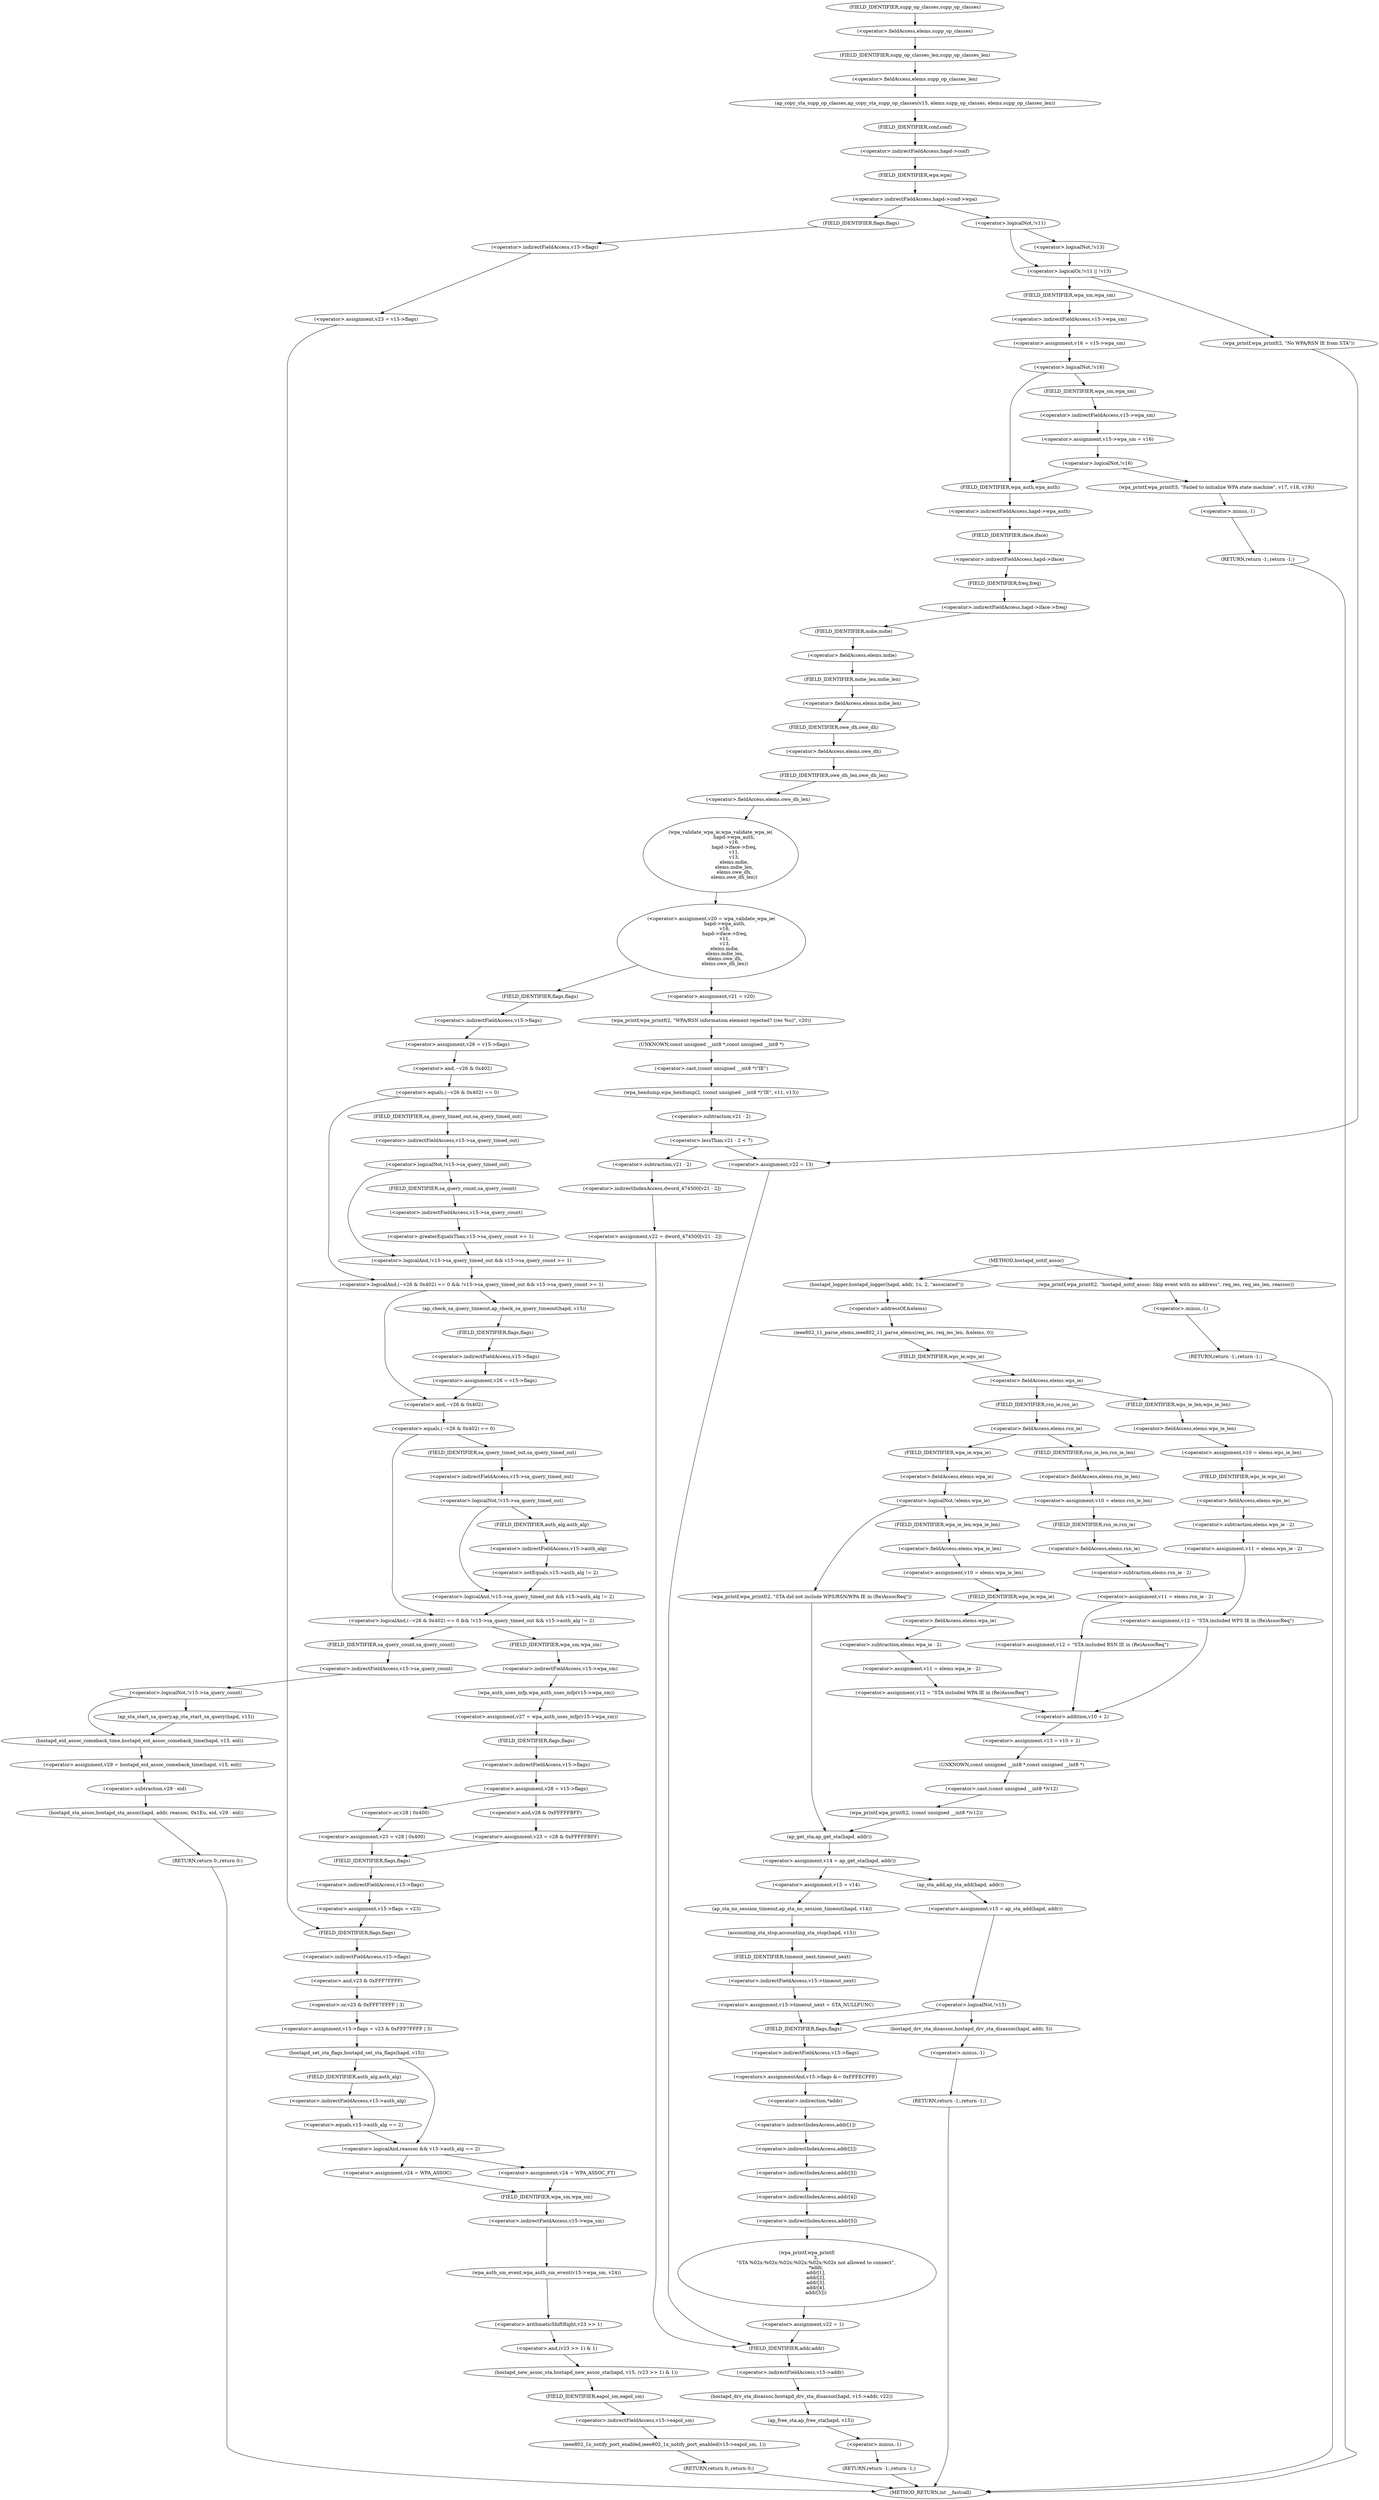digraph hostapd_notif_assoc {  
"1000153" [label = "(hostapd_logger,hostapd_logger(hapd, addr, 1u, 2, \"associated\"))" ]
"1000159" [label = "(ieee802_11_parse_elems,ieee802_11_parse_elems(req_ies, req_ies_len, &elems, 0))" ]
"1000162" [label = "(<operator>.addressOf,&elems)" ]
"1000166" [label = "(<operator>.fieldAccess,elems.wps_ie)" ]
"1000168" [label = "(FIELD_IDENTIFIER,wps_ie,wps_ie)" ]
"1000170" [label = "(<operator>.assignment,v10 = elems.wps_ie_len)" ]
"1000172" [label = "(<operator>.fieldAccess,elems.wps_ie_len)" ]
"1000174" [label = "(FIELD_IDENTIFIER,wps_ie_len,wps_ie_len)" ]
"1000175" [label = "(<operator>.assignment,v11 = elems.wps_ie - 2)" ]
"1000177" [label = "(<operator>.subtraction,elems.wps_ie - 2)" ]
"1000178" [label = "(<operator>.fieldAccess,elems.wps_ie)" ]
"1000180" [label = "(FIELD_IDENTIFIER,wps_ie,wps_ie)" ]
"1000182" [label = "(<operator>.assignment,v12 = \"STA included WPS IE in (Re)AssocReq\")" ]
"1000187" [label = "(<operator>.fieldAccess,elems.rsn_ie)" ]
"1000189" [label = "(FIELD_IDENTIFIER,rsn_ie,rsn_ie)" ]
"1000191" [label = "(<operator>.assignment,v10 = elems.rsn_ie_len)" ]
"1000193" [label = "(<operator>.fieldAccess,elems.rsn_ie_len)" ]
"1000195" [label = "(FIELD_IDENTIFIER,rsn_ie_len,rsn_ie_len)" ]
"1000196" [label = "(<operator>.assignment,v11 = elems.rsn_ie - 2)" ]
"1000198" [label = "(<operator>.subtraction,elems.rsn_ie - 2)" ]
"1000199" [label = "(<operator>.fieldAccess,elems.rsn_ie)" ]
"1000201" [label = "(FIELD_IDENTIFIER,rsn_ie,rsn_ie)" ]
"1000203" [label = "(<operator>.assignment,v12 = \"STA included RSN IE in (Re)AssocReq\")" ]
"1000209" [label = "(<operator>.logicalNot,!elems.wpa_ie)" ]
"1000210" [label = "(<operator>.fieldAccess,elems.wpa_ie)" ]
"1000212" [label = "(FIELD_IDENTIFIER,wpa_ie,wpa_ie)" ]
"1000216" [label = "(wpa_printf,wpa_printf(2, \"STA did not include WPS/RSN/WPA IE in (Re)AssocReq\"))" ]
"1000220" [label = "(<operator>.assignment,v14 = ap_get_sta(hapd, addr))" ]
"1000222" [label = "(ap_get_sta,ap_get_sta(hapd, addr))" ]
"1000228" [label = "(<operator>.assignment,v15 = v14)" ]
"1000231" [label = "(ap_sta_no_session_timeout,ap_sta_no_session_timeout(hapd, v14))" ]
"1000234" [label = "(accounting_sta_stop,accounting_sta_stop(hapd, v15))" ]
"1000237" [label = "(<operator>.assignment,v15->timeout_next = STA_NULLFUNC)" ]
"1000238" [label = "(<operator>.indirectFieldAccess,v15->timeout_next)" ]
"1000240" [label = "(FIELD_IDENTIFIER,timeout_next,timeout_next)" ]
"1000244" [label = "(<operator>.assignment,v15 = ap_sta_add(hapd, addr))" ]
"1000246" [label = "(ap_sta_add,ap_sta_add(hapd, addr))" ]
"1000250" [label = "(<operator>.logicalNot,!v15)" ]
"1000253" [label = "(hostapd_drv_sta_disassoc,hostapd_drv_sta_disassoc(hapd, addr, 5))" ]
"1000257" [label = "(RETURN,return -1;,return -1;)" ]
"1000258" [label = "(<operator>.minus,-1)" ]
"1000260" [label = "(<operators>.assignmentAnd,v15->flags &= 0xFFFECFFF)" ]
"1000261" [label = "(<operator>.indirectFieldAccess,v15->flags)" ]
"1000263" [label = "(FIELD_IDENTIFIER,flags,flags)" ]
"1000266" [label = "(wpa_printf,wpa_printf(\n            3,\n            \"STA %02x:%02x:%02x:%02x:%02x:%02x not allowed to connect\",\n            *addr,\n            addr[1],\n            addr[2],\n            addr[3],\n            addr[4],\n            addr[5]))" ]
"1000269" [label = "(<operator>.indirection,*addr)" ]
"1000271" [label = "(<operator>.indirectIndexAccess,addr[1])" ]
"1000274" [label = "(<operator>.indirectIndexAccess,addr[2])" ]
"1000277" [label = "(<operator>.indirectIndexAccess,addr[3])" ]
"1000280" [label = "(<operator>.indirectIndexAccess,addr[4])" ]
"1000283" [label = "(<operator>.indirectIndexAccess,addr[5])" ]
"1000286" [label = "(<operator>.assignment,v22 = 1)" ]
"1000290" [label = "(ap_copy_sta_supp_op_classes,ap_copy_sta_supp_op_classes(v15, elems.supp_op_classes, elems.supp_op_classes_len))" ]
"1000292" [label = "(<operator>.fieldAccess,elems.supp_op_classes)" ]
"1000294" [label = "(FIELD_IDENTIFIER,supp_op_classes,supp_op_classes)" ]
"1000295" [label = "(<operator>.fieldAccess,elems.supp_op_classes_len)" ]
"1000297" [label = "(FIELD_IDENTIFIER,supp_op_classes_len,supp_op_classes_len)" ]
"1000299" [label = "(<operator>.indirectFieldAccess,hapd->conf->wpa)" ]
"1000300" [label = "(<operator>.indirectFieldAccess,hapd->conf)" ]
"1000302" [label = "(FIELD_IDENTIFIER,conf,conf)" ]
"1000303" [label = "(FIELD_IDENTIFIER,wpa,wpa)" ]
"1000306" [label = "(<operator>.logicalOr,!v11 || !v13)" ]
"1000307" [label = "(<operator>.logicalNot,!v11)" ]
"1000309" [label = "(<operator>.logicalNot,!v13)" ]
"1000312" [label = "(wpa_printf,wpa_printf(2, \"No WPA/RSN IE from STA\"))" ]
"1000316" [label = "(<operator>.assignment,v16 = v15->wpa_sm)" ]
"1000318" [label = "(<operator>.indirectFieldAccess,v15->wpa_sm)" ]
"1000320" [label = "(FIELD_IDENTIFIER,wpa_sm,wpa_sm)" ]
"1000322" [label = "(<operator>.logicalNot,!v16)" ]
"1000325" [label = "(<operator>.assignment,v15->wpa_sm = v16)" ]
"1000326" [label = "(<operator>.indirectFieldAccess,v15->wpa_sm)" ]
"1000328" [label = "(FIELD_IDENTIFIER,wpa_sm,wpa_sm)" ]
"1000331" [label = "(<operator>.logicalNot,!v16)" ]
"1000334" [label = "(wpa_printf,wpa_printf(5, \"Failed to initialize WPA state machine\", v17, v18, v19))" ]
"1000340" [label = "(RETURN,return -1;,return -1;)" ]
"1000341" [label = "(<operator>.minus,-1)" ]
"1000343" [label = "(<operator>.assignment,v20 = wpa_validate_wpa_ie(\n                  hapd->wpa_auth,\n                  v16,\n                  hapd->iface->freq,\n                  v11,\n                  v13,\n                  elems.mdie,\n                  elems.mdie_len,\n                  elems.owe_dh,\n                  elems.owe_dh_len))" ]
"1000345" [label = "(wpa_validate_wpa_ie,wpa_validate_wpa_ie(\n                  hapd->wpa_auth,\n                  v16,\n                  hapd->iface->freq,\n                  v11,\n                  v13,\n                  elems.mdie,\n                  elems.mdie_len,\n                  elems.owe_dh,\n                  elems.owe_dh_len))" ]
"1000346" [label = "(<operator>.indirectFieldAccess,hapd->wpa_auth)" ]
"1000348" [label = "(FIELD_IDENTIFIER,wpa_auth,wpa_auth)" ]
"1000350" [label = "(<operator>.indirectFieldAccess,hapd->iface->freq)" ]
"1000351" [label = "(<operator>.indirectFieldAccess,hapd->iface)" ]
"1000353" [label = "(FIELD_IDENTIFIER,iface,iface)" ]
"1000354" [label = "(FIELD_IDENTIFIER,freq,freq)" ]
"1000357" [label = "(<operator>.fieldAccess,elems.mdie)" ]
"1000359" [label = "(FIELD_IDENTIFIER,mdie,mdie)" ]
"1000360" [label = "(<operator>.fieldAccess,elems.mdie_len)" ]
"1000362" [label = "(FIELD_IDENTIFIER,mdie_len,mdie_len)" ]
"1000363" [label = "(<operator>.fieldAccess,elems.owe_dh)" ]
"1000365" [label = "(FIELD_IDENTIFIER,owe_dh,owe_dh)" ]
"1000366" [label = "(<operator>.fieldAccess,elems.owe_dh_len)" ]
"1000368" [label = "(FIELD_IDENTIFIER,owe_dh_len,owe_dh_len)" ]
"1000372" [label = "(<operator>.assignment,v21 = v20)" ]
"1000375" [label = "(wpa_printf,wpa_printf(2, \"WPA/RSN information element rejected? (res %u)\", v20))" ]
"1000379" [label = "(wpa_hexdump,wpa_hexdump(2, (const unsigned __int8 *)\"IE\", v11, v13))" ]
"1000381" [label = "(<operator>.cast,(const unsigned __int8 *)\"IE\")" ]
"1000382" [label = "(UNKNOWN,const unsigned __int8 *,const unsigned __int8 *)" ]
"1000387" [label = "(<operator>.lessThan,v21 - 2 < 7)" ]
"1000388" [label = "(<operator>.subtraction,v21 - 2)" ]
"1000393" [label = "(<operator>.assignment,v22 = dword_474500[v21 - 2])" ]
"1000395" [label = "(<operator>.indirectIndexAccess,dword_474500[v21 - 2])" ]
"1000397" [label = "(<operator>.subtraction,v21 - 2)" ]
"1000401" [label = "(hostapd_drv_sta_disassoc,hostapd_drv_sta_disassoc(hapd, v15->addr, v22))" ]
"1000403" [label = "(<operator>.indirectFieldAccess,v15->addr)" ]
"1000405" [label = "(FIELD_IDENTIFIER,addr,addr)" ]
"1000407" [label = "(ap_free_sta,ap_free_sta(hapd, v15))" ]
"1000410" [label = "(RETURN,return -1;,return -1;)" ]
"1000411" [label = "(<operator>.minus,-1)" ]
"1000414" [label = "(<operator>.assignment,v22 = 13)" ]
"1000418" [label = "(<operator>.assignment,v26 = v15->flags)" ]
"1000420" [label = "(<operator>.indirectFieldAccess,v15->flags)" ]
"1000422" [label = "(FIELD_IDENTIFIER,flags,flags)" ]
"1000424" [label = "(<operator>.logicalAnd,(~v26 & 0x402) == 0 && !v15->sa_query_timed_out && v15->sa_query_count >= 1)" ]
"1000425" [label = "(<operator>.equals,(~v26 & 0x402) == 0)" ]
"1000426" [label = "(<operator>.and,~v26 & 0x402)" ]
"1000430" [label = "(<operator>.logicalAnd,!v15->sa_query_timed_out && v15->sa_query_count >= 1)" ]
"1000431" [label = "(<operator>.logicalNot,!v15->sa_query_timed_out)" ]
"1000432" [label = "(<operator>.indirectFieldAccess,v15->sa_query_timed_out)" ]
"1000434" [label = "(FIELD_IDENTIFIER,sa_query_timed_out,sa_query_timed_out)" ]
"1000435" [label = "(<operator>.greaterEqualsThan,v15->sa_query_count >= 1)" ]
"1000436" [label = "(<operator>.indirectFieldAccess,v15->sa_query_count)" ]
"1000438" [label = "(FIELD_IDENTIFIER,sa_query_count,sa_query_count)" ]
"1000441" [label = "(ap_check_sa_query_timeout,ap_check_sa_query_timeout(hapd, v15))" ]
"1000444" [label = "(<operator>.assignment,v26 = v15->flags)" ]
"1000446" [label = "(<operator>.indirectFieldAccess,v15->flags)" ]
"1000448" [label = "(FIELD_IDENTIFIER,flags,flags)" ]
"1000450" [label = "(<operator>.logicalAnd,(~v26 & 0x402) == 0 && !v15->sa_query_timed_out && v15->auth_alg != 2)" ]
"1000451" [label = "(<operator>.equals,(~v26 & 0x402) == 0)" ]
"1000452" [label = "(<operator>.and,~v26 & 0x402)" ]
"1000456" [label = "(<operator>.logicalAnd,!v15->sa_query_timed_out && v15->auth_alg != 2)" ]
"1000457" [label = "(<operator>.logicalNot,!v15->sa_query_timed_out)" ]
"1000458" [label = "(<operator>.indirectFieldAccess,v15->sa_query_timed_out)" ]
"1000460" [label = "(FIELD_IDENTIFIER,sa_query_timed_out,sa_query_timed_out)" ]
"1000461" [label = "(<operator>.notEquals,v15->auth_alg != 2)" ]
"1000462" [label = "(<operator>.indirectFieldAccess,v15->auth_alg)" ]
"1000464" [label = "(FIELD_IDENTIFIER,auth_alg,auth_alg)" ]
"1000468" [label = "(<operator>.logicalNot,!v15->sa_query_count)" ]
"1000469" [label = "(<operator>.indirectFieldAccess,v15->sa_query_count)" ]
"1000471" [label = "(FIELD_IDENTIFIER,sa_query_count,sa_query_count)" ]
"1000472" [label = "(ap_sta_start_sa_query,ap_sta_start_sa_query(hapd, v15))" ]
"1000475" [label = "(<operator>.assignment,v29 = hostapd_eid_assoc_comeback_time(hapd, v15, eid))" ]
"1000477" [label = "(hostapd_eid_assoc_comeback_time,hostapd_eid_assoc_comeback_time(hapd, v15, eid))" ]
"1000481" [label = "(hostapd_sta_assoc,hostapd_sta_assoc(hapd, addr, reassoc, 0x1Eu, eid, v29 - eid))" ]
"1000487" [label = "(<operator>.subtraction,v29 - eid)" ]
"1000490" [label = "(RETURN,return 0;,return 0;)" ]
"1000492" [label = "(<operator>.assignment,v27 = wpa_auth_uses_mfp(v15->wpa_sm))" ]
"1000494" [label = "(wpa_auth_uses_mfp,wpa_auth_uses_mfp(v15->wpa_sm))" ]
"1000495" [label = "(<operator>.indirectFieldAccess,v15->wpa_sm)" ]
"1000497" [label = "(FIELD_IDENTIFIER,wpa_sm,wpa_sm)" ]
"1000498" [label = "(<operator>.assignment,v28 = v15->flags)" ]
"1000500" [label = "(<operator>.indirectFieldAccess,v15->flags)" ]
"1000502" [label = "(FIELD_IDENTIFIER,flags,flags)" ]
"1000505" [label = "(<operator>.assignment,v23 = v28 | 0x400)" ]
"1000507" [label = "(<operator>.or,v28 | 0x400)" ]
"1000511" [label = "(<operator>.assignment,v23 = v28 & 0xFFFFFBFF)" ]
"1000513" [label = "(<operator>.and,v28 & 0xFFFFFBFF)" ]
"1000516" [label = "(<operator>.assignment,v15->flags = v23)" ]
"1000517" [label = "(<operator>.indirectFieldAccess,v15->flags)" ]
"1000519" [label = "(FIELD_IDENTIFIER,flags,flags)" ]
"1000523" [label = "(<operator>.assignment,v23 = v15->flags)" ]
"1000525" [label = "(<operator>.indirectFieldAccess,v15->flags)" ]
"1000527" [label = "(FIELD_IDENTIFIER,flags,flags)" ]
"1000528" [label = "(<operator>.assignment,v15->flags = v23 & 0xFFF7FFFF | 3)" ]
"1000529" [label = "(<operator>.indirectFieldAccess,v15->flags)" ]
"1000531" [label = "(FIELD_IDENTIFIER,flags,flags)" ]
"1000532" [label = "(<operator>.or,v23 & 0xFFF7FFFF | 3)" ]
"1000533" [label = "(<operator>.and,v23 & 0xFFF7FFFF)" ]
"1000537" [label = "(hostapd_set_sta_flags,hostapd_set_sta_flags(hapd, v15))" ]
"1000541" [label = "(<operator>.logicalAnd,reassoc && v15->auth_alg == 2)" ]
"1000543" [label = "(<operator>.equals,v15->auth_alg == 2)" ]
"1000544" [label = "(<operator>.indirectFieldAccess,v15->auth_alg)" ]
"1000546" [label = "(FIELD_IDENTIFIER,auth_alg,auth_alg)" ]
"1000548" [label = "(<operator>.assignment,v24 = WPA_ASSOC_FT)" ]
"1000552" [label = "(<operator>.assignment,v24 = WPA_ASSOC)" ]
"1000555" [label = "(wpa_auth_sm_event,wpa_auth_sm_event(v15->wpa_sm, v24))" ]
"1000556" [label = "(<operator>.indirectFieldAccess,v15->wpa_sm)" ]
"1000558" [label = "(FIELD_IDENTIFIER,wpa_sm,wpa_sm)" ]
"1000560" [label = "(hostapd_new_assoc_sta,hostapd_new_assoc_sta(hapd, v15, (v23 >> 1) & 1))" ]
"1000563" [label = "(<operator>.and,(v23 >> 1) & 1)" ]
"1000564" [label = "(<operator>.arithmeticShiftRight,v23 >> 1)" ]
"1000568" [label = "(ieee802_1x_notify_port_enabled,ieee802_1x_notify_port_enabled(v15->eapol_sm, 1))" ]
"1000569" [label = "(<operator>.indirectFieldAccess,v15->eapol_sm)" ]
"1000571" [label = "(FIELD_IDENTIFIER,eapol_sm,eapol_sm)" ]
"1000573" [label = "(RETURN,return 0;,return 0;)" ]
"1000575" [label = "(<operator>.assignment,v10 = elems.wpa_ie_len)" ]
"1000577" [label = "(<operator>.fieldAccess,elems.wpa_ie_len)" ]
"1000579" [label = "(FIELD_IDENTIFIER,wpa_ie_len,wpa_ie_len)" ]
"1000580" [label = "(<operator>.assignment,v11 = elems.wpa_ie - 2)" ]
"1000582" [label = "(<operator>.subtraction,elems.wpa_ie - 2)" ]
"1000583" [label = "(<operator>.fieldAccess,elems.wpa_ie)" ]
"1000585" [label = "(FIELD_IDENTIFIER,wpa_ie,wpa_ie)" ]
"1000587" [label = "(<operator>.assignment,v12 = \"STA included WPA IE in (Re)AssocReq\")" ]
"1000590" [label = "(<operator>.assignment,v13 = v10 + 2)" ]
"1000592" [label = "(<operator>.addition,v10 + 2)" ]
"1000595" [label = "(wpa_printf,wpa_printf(2, (const unsigned __int8 *)v12))" ]
"1000597" [label = "(<operator>.cast,(const unsigned __int8 *)v12)" ]
"1000598" [label = "(UNKNOWN,const unsigned __int8 *,const unsigned __int8 *)" ]
"1000601" [label = "(wpa_printf,wpa_printf(2, \"hostapd_notif_assoc: Skip event with no address\", req_ies, req_ies_len, reassoc))" ]
"1000607" [label = "(RETURN,return -1;,return -1;)" ]
"1000608" [label = "(<operator>.minus,-1)" ]
"1000122" [label = "(METHOD,hostapd_notif_assoc)" ]
"1000610" [label = "(METHOD_RETURN,int __fastcall)" ]
  "1000153" -> "1000162" 
  "1000159" -> "1000168" 
  "1000162" -> "1000159" 
  "1000166" -> "1000174" 
  "1000166" -> "1000189" 
  "1000168" -> "1000166" 
  "1000170" -> "1000180" 
  "1000172" -> "1000170" 
  "1000174" -> "1000172" 
  "1000175" -> "1000182" 
  "1000177" -> "1000175" 
  "1000178" -> "1000177" 
  "1000180" -> "1000178" 
  "1000182" -> "1000592" 
  "1000187" -> "1000195" 
  "1000187" -> "1000212" 
  "1000189" -> "1000187" 
  "1000191" -> "1000201" 
  "1000193" -> "1000191" 
  "1000195" -> "1000193" 
  "1000196" -> "1000203" 
  "1000198" -> "1000196" 
  "1000199" -> "1000198" 
  "1000201" -> "1000199" 
  "1000203" -> "1000592" 
  "1000209" -> "1000216" 
  "1000209" -> "1000579" 
  "1000210" -> "1000209" 
  "1000212" -> "1000210" 
  "1000216" -> "1000222" 
  "1000220" -> "1000228" 
  "1000220" -> "1000246" 
  "1000222" -> "1000220" 
  "1000228" -> "1000231" 
  "1000231" -> "1000234" 
  "1000234" -> "1000240" 
  "1000237" -> "1000263" 
  "1000238" -> "1000237" 
  "1000240" -> "1000238" 
  "1000244" -> "1000250" 
  "1000246" -> "1000244" 
  "1000250" -> "1000253" 
  "1000250" -> "1000263" 
  "1000253" -> "1000258" 
  "1000257" -> "1000610" 
  "1000258" -> "1000257" 
  "1000260" -> "1000269" 
  "1000261" -> "1000260" 
  "1000263" -> "1000261" 
  "1000266" -> "1000286" 
  "1000269" -> "1000271" 
  "1000271" -> "1000274" 
  "1000274" -> "1000277" 
  "1000277" -> "1000280" 
  "1000280" -> "1000283" 
  "1000283" -> "1000266" 
  "1000286" -> "1000405" 
  "1000290" -> "1000302" 
  "1000292" -> "1000297" 
  "1000294" -> "1000292" 
  "1000295" -> "1000290" 
  "1000297" -> "1000295" 
  "1000299" -> "1000307" 
  "1000299" -> "1000527" 
  "1000300" -> "1000303" 
  "1000302" -> "1000300" 
  "1000303" -> "1000299" 
  "1000306" -> "1000312" 
  "1000306" -> "1000320" 
  "1000307" -> "1000306" 
  "1000307" -> "1000309" 
  "1000309" -> "1000306" 
  "1000312" -> "1000414" 
  "1000316" -> "1000322" 
  "1000318" -> "1000316" 
  "1000320" -> "1000318" 
  "1000322" -> "1000328" 
  "1000322" -> "1000348" 
  "1000325" -> "1000331" 
  "1000326" -> "1000325" 
  "1000328" -> "1000326" 
  "1000331" -> "1000334" 
  "1000331" -> "1000348" 
  "1000334" -> "1000341" 
  "1000340" -> "1000610" 
  "1000341" -> "1000340" 
  "1000343" -> "1000372" 
  "1000343" -> "1000422" 
  "1000345" -> "1000343" 
  "1000346" -> "1000353" 
  "1000348" -> "1000346" 
  "1000350" -> "1000359" 
  "1000351" -> "1000354" 
  "1000353" -> "1000351" 
  "1000354" -> "1000350" 
  "1000357" -> "1000362" 
  "1000359" -> "1000357" 
  "1000360" -> "1000365" 
  "1000362" -> "1000360" 
  "1000363" -> "1000368" 
  "1000365" -> "1000363" 
  "1000366" -> "1000345" 
  "1000368" -> "1000366" 
  "1000372" -> "1000375" 
  "1000375" -> "1000382" 
  "1000379" -> "1000388" 
  "1000381" -> "1000379" 
  "1000382" -> "1000381" 
  "1000387" -> "1000397" 
  "1000387" -> "1000414" 
  "1000388" -> "1000387" 
  "1000393" -> "1000405" 
  "1000395" -> "1000393" 
  "1000397" -> "1000395" 
  "1000401" -> "1000407" 
  "1000403" -> "1000401" 
  "1000405" -> "1000403" 
  "1000407" -> "1000411" 
  "1000410" -> "1000610" 
  "1000411" -> "1000410" 
  "1000414" -> "1000405" 
  "1000418" -> "1000426" 
  "1000420" -> "1000418" 
  "1000422" -> "1000420" 
  "1000424" -> "1000441" 
  "1000424" -> "1000452" 
  "1000425" -> "1000424" 
  "1000425" -> "1000434" 
  "1000426" -> "1000425" 
  "1000430" -> "1000424" 
  "1000431" -> "1000430" 
  "1000431" -> "1000438" 
  "1000432" -> "1000431" 
  "1000434" -> "1000432" 
  "1000435" -> "1000430" 
  "1000436" -> "1000435" 
  "1000438" -> "1000436" 
  "1000441" -> "1000448" 
  "1000444" -> "1000452" 
  "1000446" -> "1000444" 
  "1000448" -> "1000446" 
  "1000450" -> "1000471" 
  "1000450" -> "1000497" 
  "1000451" -> "1000450" 
  "1000451" -> "1000460" 
  "1000452" -> "1000451" 
  "1000456" -> "1000450" 
  "1000457" -> "1000456" 
  "1000457" -> "1000464" 
  "1000458" -> "1000457" 
  "1000460" -> "1000458" 
  "1000461" -> "1000456" 
  "1000462" -> "1000461" 
  "1000464" -> "1000462" 
  "1000468" -> "1000472" 
  "1000468" -> "1000477" 
  "1000469" -> "1000468" 
  "1000471" -> "1000469" 
  "1000472" -> "1000477" 
  "1000475" -> "1000487" 
  "1000477" -> "1000475" 
  "1000481" -> "1000490" 
  "1000487" -> "1000481" 
  "1000490" -> "1000610" 
  "1000492" -> "1000502" 
  "1000494" -> "1000492" 
  "1000495" -> "1000494" 
  "1000497" -> "1000495" 
  "1000498" -> "1000507" 
  "1000498" -> "1000513" 
  "1000500" -> "1000498" 
  "1000502" -> "1000500" 
  "1000505" -> "1000519" 
  "1000507" -> "1000505" 
  "1000511" -> "1000519" 
  "1000513" -> "1000511" 
  "1000516" -> "1000531" 
  "1000517" -> "1000516" 
  "1000519" -> "1000517" 
  "1000523" -> "1000531" 
  "1000525" -> "1000523" 
  "1000527" -> "1000525" 
  "1000528" -> "1000537" 
  "1000529" -> "1000533" 
  "1000531" -> "1000529" 
  "1000532" -> "1000528" 
  "1000533" -> "1000532" 
  "1000537" -> "1000541" 
  "1000537" -> "1000546" 
  "1000541" -> "1000548" 
  "1000541" -> "1000552" 
  "1000543" -> "1000541" 
  "1000544" -> "1000543" 
  "1000546" -> "1000544" 
  "1000548" -> "1000558" 
  "1000552" -> "1000558" 
  "1000555" -> "1000564" 
  "1000556" -> "1000555" 
  "1000558" -> "1000556" 
  "1000560" -> "1000571" 
  "1000563" -> "1000560" 
  "1000564" -> "1000563" 
  "1000568" -> "1000573" 
  "1000569" -> "1000568" 
  "1000571" -> "1000569" 
  "1000573" -> "1000610" 
  "1000575" -> "1000585" 
  "1000577" -> "1000575" 
  "1000579" -> "1000577" 
  "1000580" -> "1000587" 
  "1000582" -> "1000580" 
  "1000583" -> "1000582" 
  "1000585" -> "1000583" 
  "1000587" -> "1000592" 
  "1000590" -> "1000598" 
  "1000592" -> "1000590" 
  "1000595" -> "1000222" 
  "1000597" -> "1000595" 
  "1000598" -> "1000597" 
  "1000601" -> "1000608" 
  "1000607" -> "1000610" 
  "1000608" -> "1000607" 
  "1000122" -> "1000153" 
  "1000122" -> "1000601" 
}
